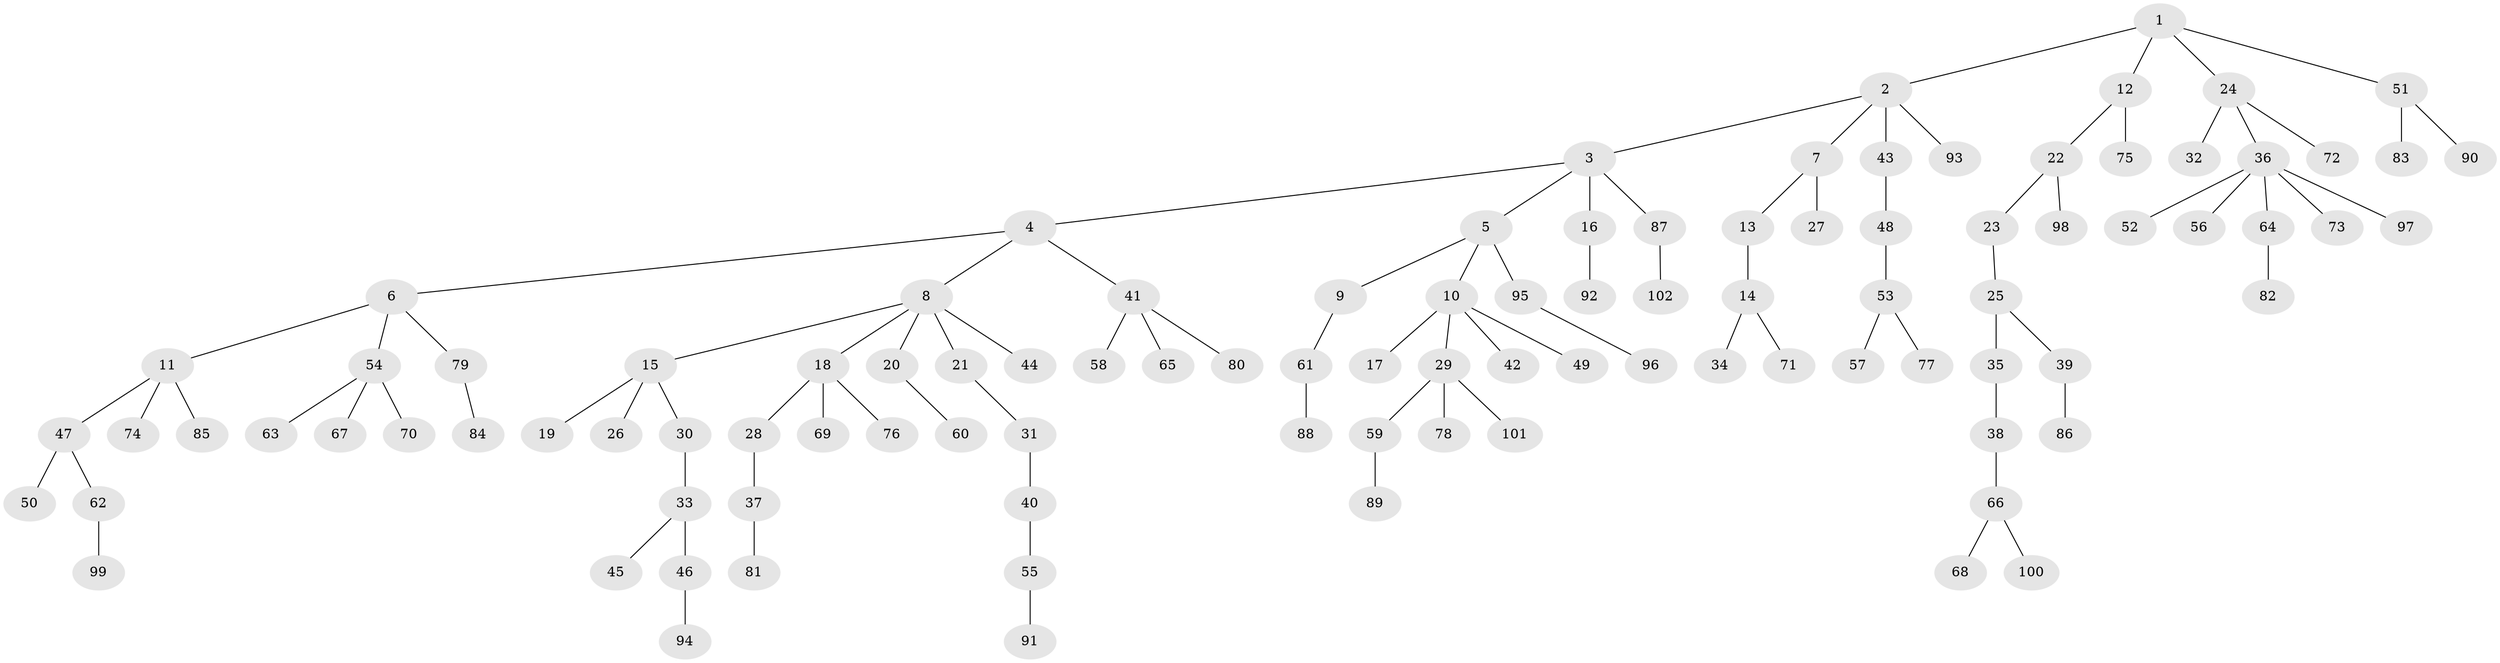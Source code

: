 // coarse degree distribution, {5: 0.043478260869565216, 4: 0.043478260869565216, 7: 0.028985507246376812, 6: 0.014492753623188406, 2: 0.21739130434782608, 1: 0.5507246376811594, 3: 0.10144927536231885}
// Generated by graph-tools (version 1.1) at 2025/52/02/27/25 19:52:09]
// undirected, 102 vertices, 101 edges
graph export_dot {
graph [start="1"]
  node [color=gray90,style=filled];
  1;
  2;
  3;
  4;
  5;
  6;
  7;
  8;
  9;
  10;
  11;
  12;
  13;
  14;
  15;
  16;
  17;
  18;
  19;
  20;
  21;
  22;
  23;
  24;
  25;
  26;
  27;
  28;
  29;
  30;
  31;
  32;
  33;
  34;
  35;
  36;
  37;
  38;
  39;
  40;
  41;
  42;
  43;
  44;
  45;
  46;
  47;
  48;
  49;
  50;
  51;
  52;
  53;
  54;
  55;
  56;
  57;
  58;
  59;
  60;
  61;
  62;
  63;
  64;
  65;
  66;
  67;
  68;
  69;
  70;
  71;
  72;
  73;
  74;
  75;
  76;
  77;
  78;
  79;
  80;
  81;
  82;
  83;
  84;
  85;
  86;
  87;
  88;
  89;
  90;
  91;
  92;
  93;
  94;
  95;
  96;
  97;
  98;
  99;
  100;
  101;
  102;
  1 -- 2;
  1 -- 12;
  1 -- 24;
  1 -- 51;
  2 -- 3;
  2 -- 7;
  2 -- 43;
  2 -- 93;
  3 -- 4;
  3 -- 5;
  3 -- 16;
  3 -- 87;
  4 -- 6;
  4 -- 8;
  4 -- 41;
  5 -- 9;
  5 -- 10;
  5 -- 95;
  6 -- 11;
  6 -- 54;
  6 -- 79;
  7 -- 13;
  7 -- 27;
  8 -- 15;
  8 -- 18;
  8 -- 20;
  8 -- 21;
  8 -- 44;
  9 -- 61;
  10 -- 17;
  10 -- 29;
  10 -- 42;
  10 -- 49;
  11 -- 47;
  11 -- 74;
  11 -- 85;
  12 -- 22;
  12 -- 75;
  13 -- 14;
  14 -- 34;
  14 -- 71;
  15 -- 19;
  15 -- 26;
  15 -- 30;
  16 -- 92;
  18 -- 28;
  18 -- 69;
  18 -- 76;
  20 -- 60;
  21 -- 31;
  22 -- 23;
  22 -- 98;
  23 -- 25;
  24 -- 32;
  24 -- 36;
  24 -- 72;
  25 -- 35;
  25 -- 39;
  28 -- 37;
  29 -- 59;
  29 -- 78;
  29 -- 101;
  30 -- 33;
  31 -- 40;
  33 -- 45;
  33 -- 46;
  35 -- 38;
  36 -- 52;
  36 -- 56;
  36 -- 64;
  36 -- 73;
  36 -- 97;
  37 -- 81;
  38 -- 66;
  39 -- 86;
  40 -- 55;
  41 -- 58;
  41 -- 65;
  41 -- 80;
  43 -- 48;
  46 -- 94;
  47 -- 50;
  47 -- 62;
  48 -- 53;
  51 -- 83;
  51 -- 90;
  53 -- 57;
  53 -- 77;
  54 -- 63;
  54 -- 67;
  54 -- 70;
  55 -- 91;
  59 -- 89;
  61 -- 88;
  62 -- 99;
  64 -- 82;
  66 -- 68;
  66 -- 100;
  79 -- 84;
  87 -- 102;
  95 -- 96;
}

